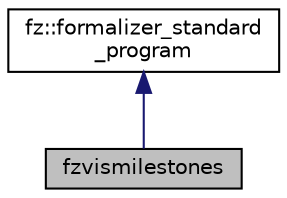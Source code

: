 digraph "fzvismilestones"
{
 // LATEX_PDF_SIZE
  edge [fontname="Helvetica",fontsize="10",labelfontname="Helvetica",labelfontsize="10"];
  node [fontname="Helvetica",fontsize="10",shape=record];
  Node1 [label="fzvismilestones",height=0.2,width=0.4,color="black", fillcolor="grey75", style="filled", fontcolor="black",tooltip=" "];
  Node2 -> Node1 [dir="back",color="midnightblue",fontsize="10",style="solid",fontname="Helvetica"];
  Node2 [label="fz::formalizer_standard\l_program",height=0.2,width=0.4,color="black", fillcolor="white", style="filled",URL="$classfz_1_1formalizer__standard__program.html",tooltip="This class provides a framework for standardized Formalizer programs."];
}
